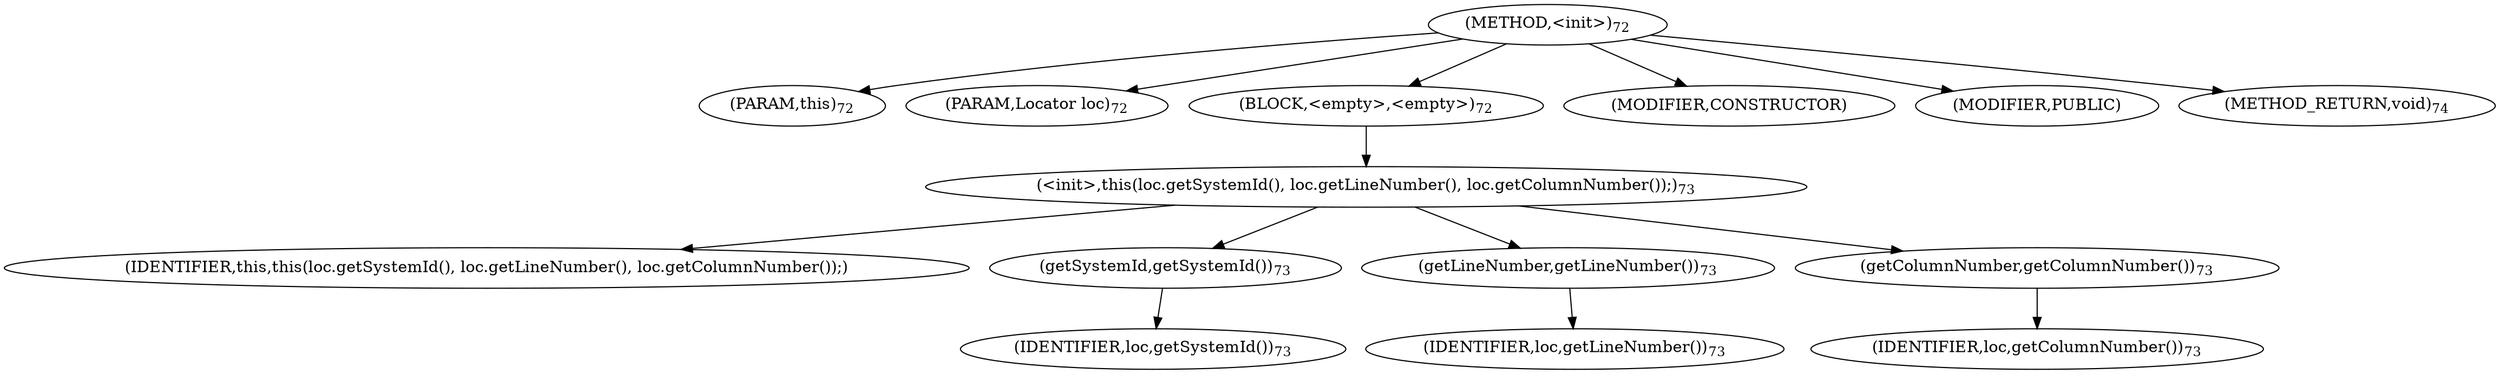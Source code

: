 digraph "&lt;init&gt;" {  
"71" [label = <(METHOD,&lt;init&gt;)<SUB>72</SUB>> ]
"10" [label = <(PARAM,this)<SUB>72</SUB>> ]
"72" [label = <(PARAM,Locator loc)<SUB>72</SUB>> ]
"73" [label = <(BLOCK,&lt;empty&gt;,&lt;empty&gt;)<SUB>72</SUB>> ]
"74" [label = <(&lt;init&gt;,this(loc.getSystemId(), loc.getLineNumber(), loc.getColumnNumber());)<SUB>73</SUB>> ]
"9" [label = <(IDENTIFIER,this,this(loc.getSystemId(), loc.getLineNumber(), loc.getColumnNumber());)> ]
"75" [label = <(getSystemId,getSystemId())<SUB>73</SUB>> ]
"76" [label = <(IDENTIFIER,loc,getSystemId())<SUB>73</SUB>> ]
"77" [label = <(getLineNumber,getLineNumber())<SUB>73</SUB>> ]
"78" [label = <(IDENTIFIER,loc,getLineNumber())<SUB>73</SUB>> ]
"79" [label = <(getColumnNumber,getColumnNumber())<SUB>73</SUB>> ]
"80" [label = <(IDENTIFIER,loc,getColumnNumber())<SUB>73</SUB>> ]
"81" [label = <(MODIFIER,CONSTRUCTOR)> ]
"82" [label = <(MODIFIER,PUBLIC)> ]
"83" [label = <(METHOD_RETURN,void)<SUB>74</SUB>> ]
  "71" -> "10" 
  "71" -> "72" 
  "71" -> "73" 
  "71" -> "81" 
  "71" -> "82" 
  "71" -> "83" 
  "73" -> "74" 
  "74" -> "9" 
  "74" -> "75" 
  "74" -> "77" 
  "74" -> "79" 
  "75" -> "76" 
  "77" -> "78" 
  "79" -> "80" 
}
